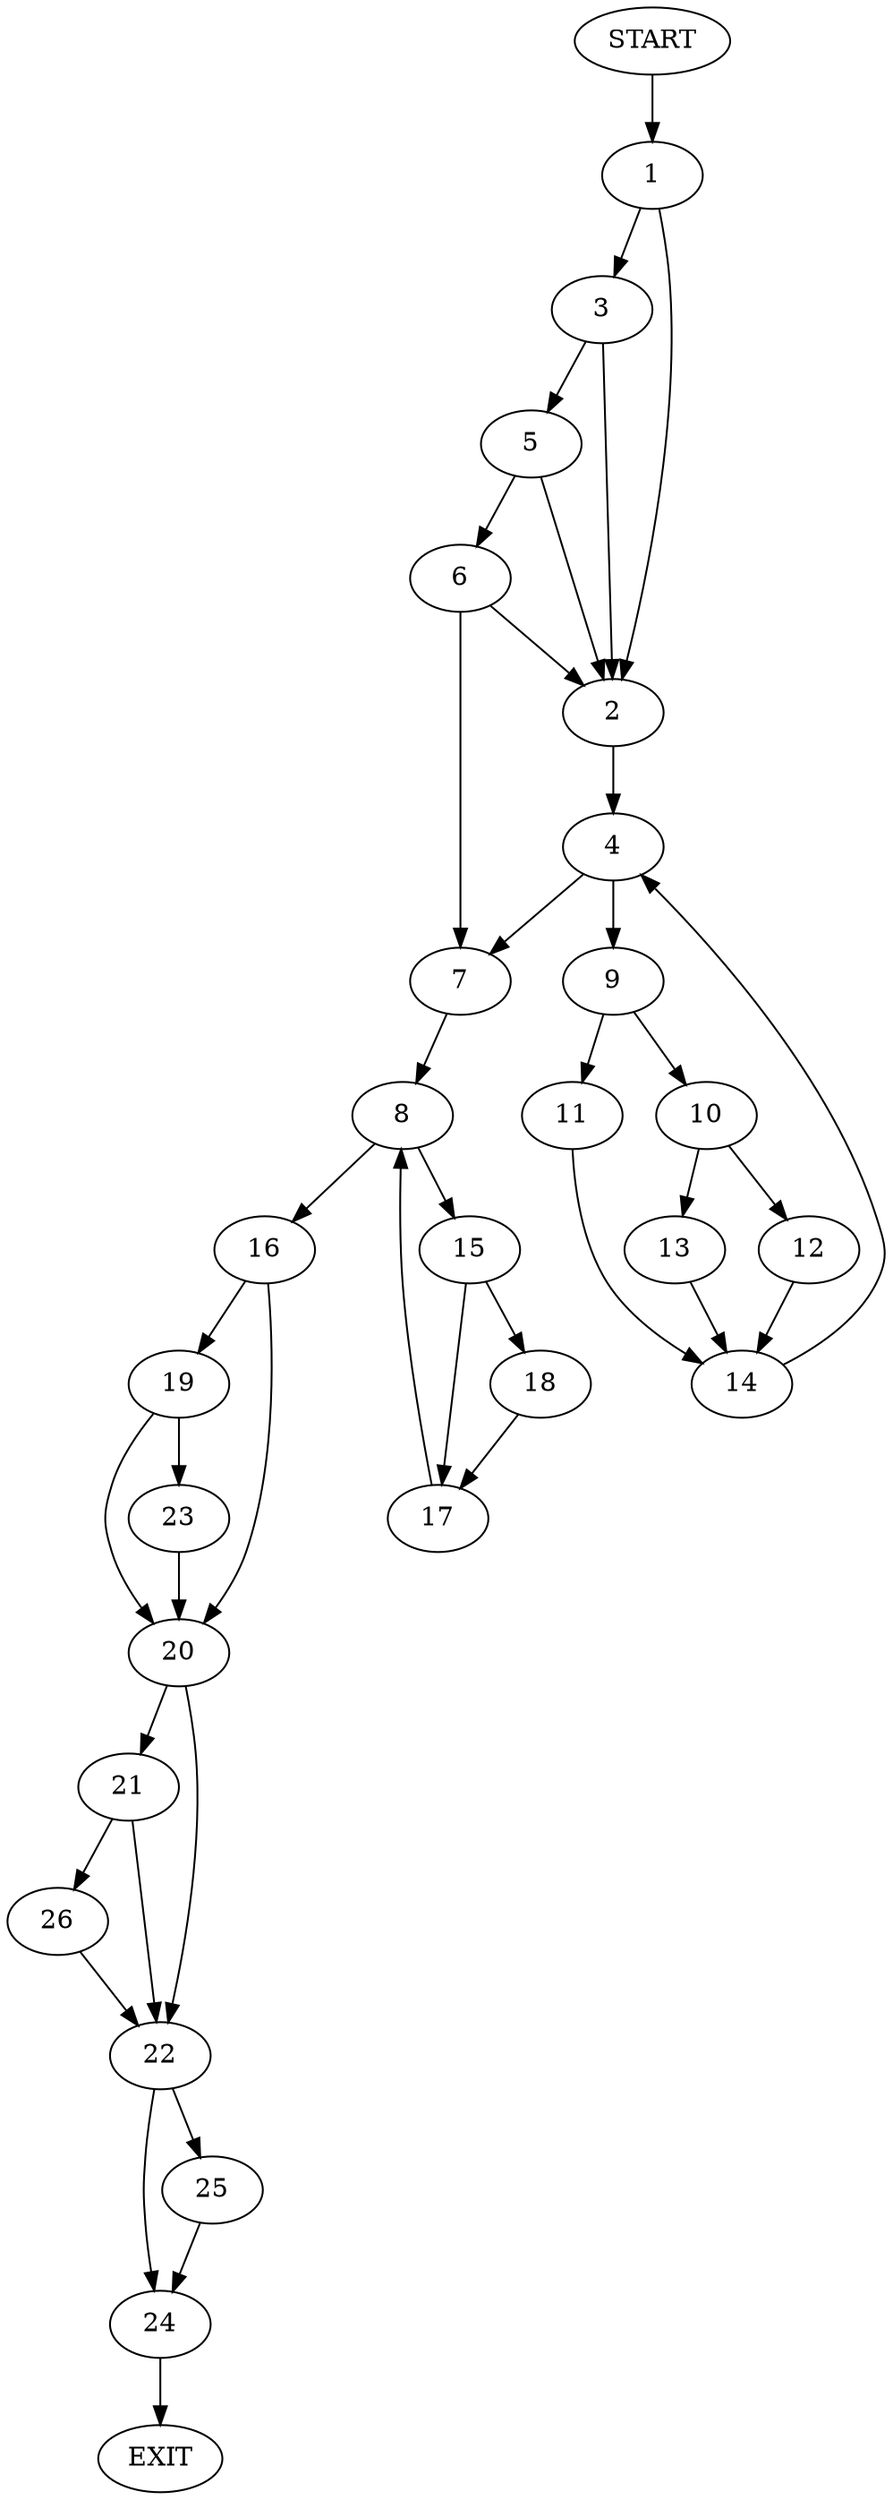 digraph {
0 [label="START"]
27 [label="EXIT"]
0 -> 1
1 -> 2
1 -> 3
2 -> 4
3 -> 2
3 -> 5
5 -> 2
5 -> 6
6 -> 7
6 -> 2
7 -> 8
4 -> 7
4 -> 9
9 -> 10
9 -> 11
10 -> 12
10 -> 13
11 -> 14
14 -> 4
13 -> 14
12 -> 14
8 -> 15
8 -> 16
15 -> 17
15 -> 18
16 -> 19
16 -> 20
17 -> 8
18 -> 17
20 -> 21
20 -> 22
19 -> 20
19 -> 23
23 -> 20
22 -> 24
22 -> 25
21 -> 22
21 -> 26
26 -> 22
25 -> 24
24 -> 27
}
